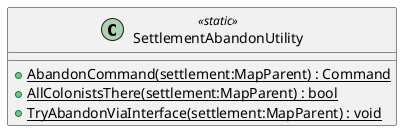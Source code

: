 @startuml
class SettlementAbandonUtility <<static>> {
    + {static} AbandonCommand(settlement:MapParent) : Command
    + {static} AllColonistsThere(settlement:MapParent) : bool
    + {static} TryAbandonViaInterface(settlement:MapParent) : void
}
@enduml
